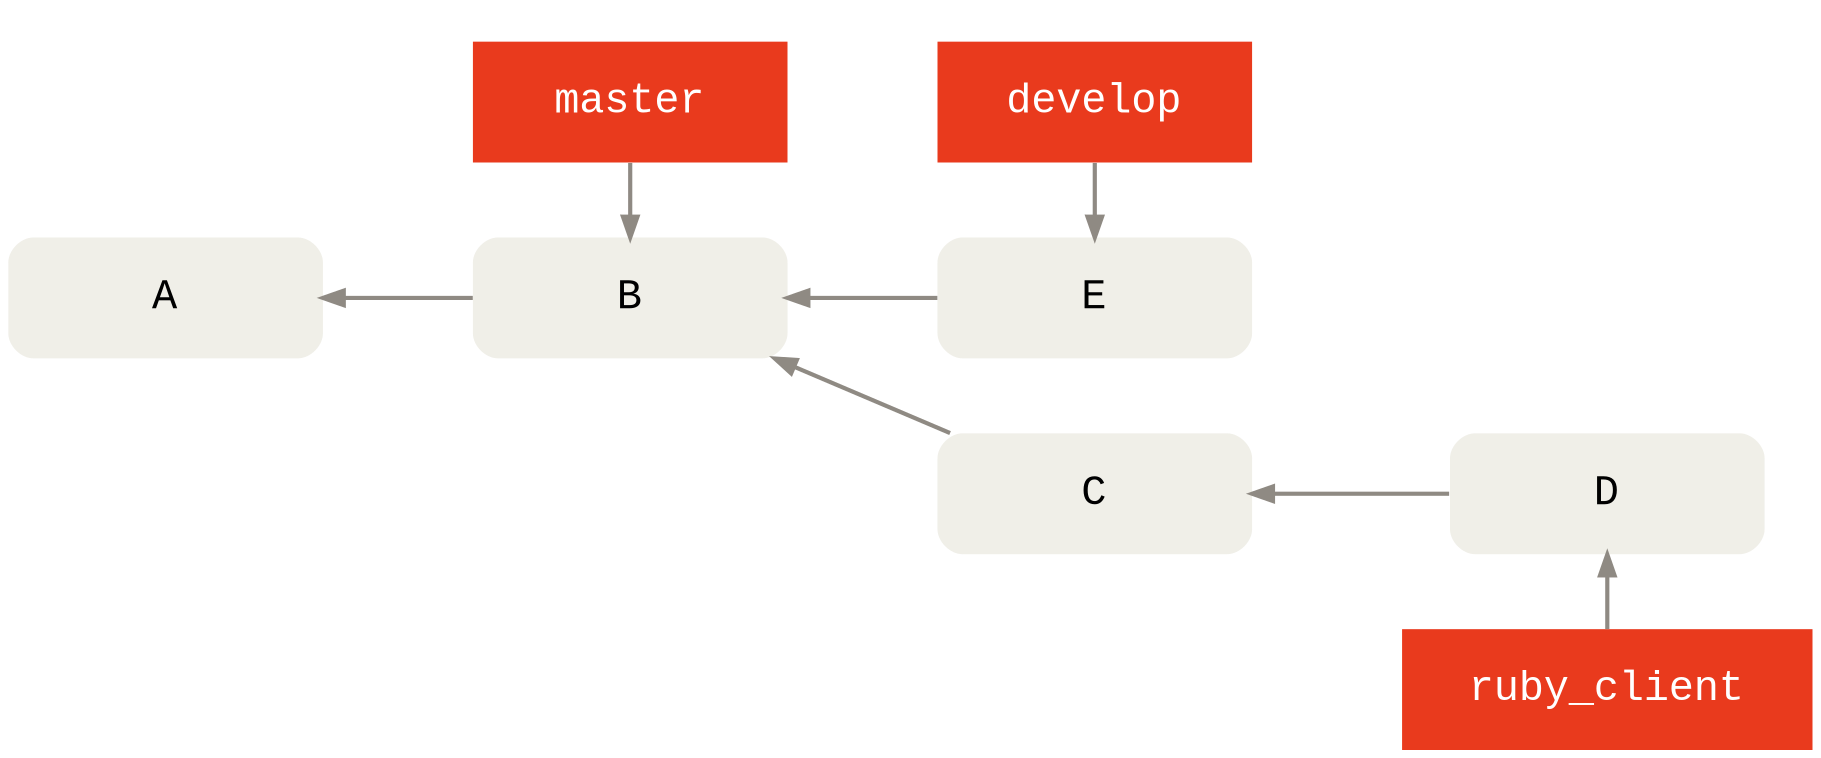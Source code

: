 digraph Git {
  bgcolor="transparent"

  rankdir=LR
  ranksep=1
  nodesep=.5

  edge [color="#8f8a83"
        penwidth=2
        dir="back"]
  node [shape=box
        fontname="Menlo, Consolas, Courier New, monospace"
        fontsize=20
        margin=".45,.25"
        width=2.1
        penwidth=0]

  node [style="rounded,filled"
        fillcolor="#f0efe8"]
  node [group=master]
  A -> B -> E
  node [group=topic]
  B -> C -> D

  node [style="filled"
        fontcolor="#ffffff"
        fillcolor="#e93a1d"]

  subgraph cluster_master {
    color=invis
    {
      rank=same
      B -> master
    }
  }

  subgraph cluster_develop {
    color=invis
    {
      rank=same
      E -> develop
    }
  }

  // No cluster draws label below.
  {
    rank=same
    D -> ruby_client
  }
}
